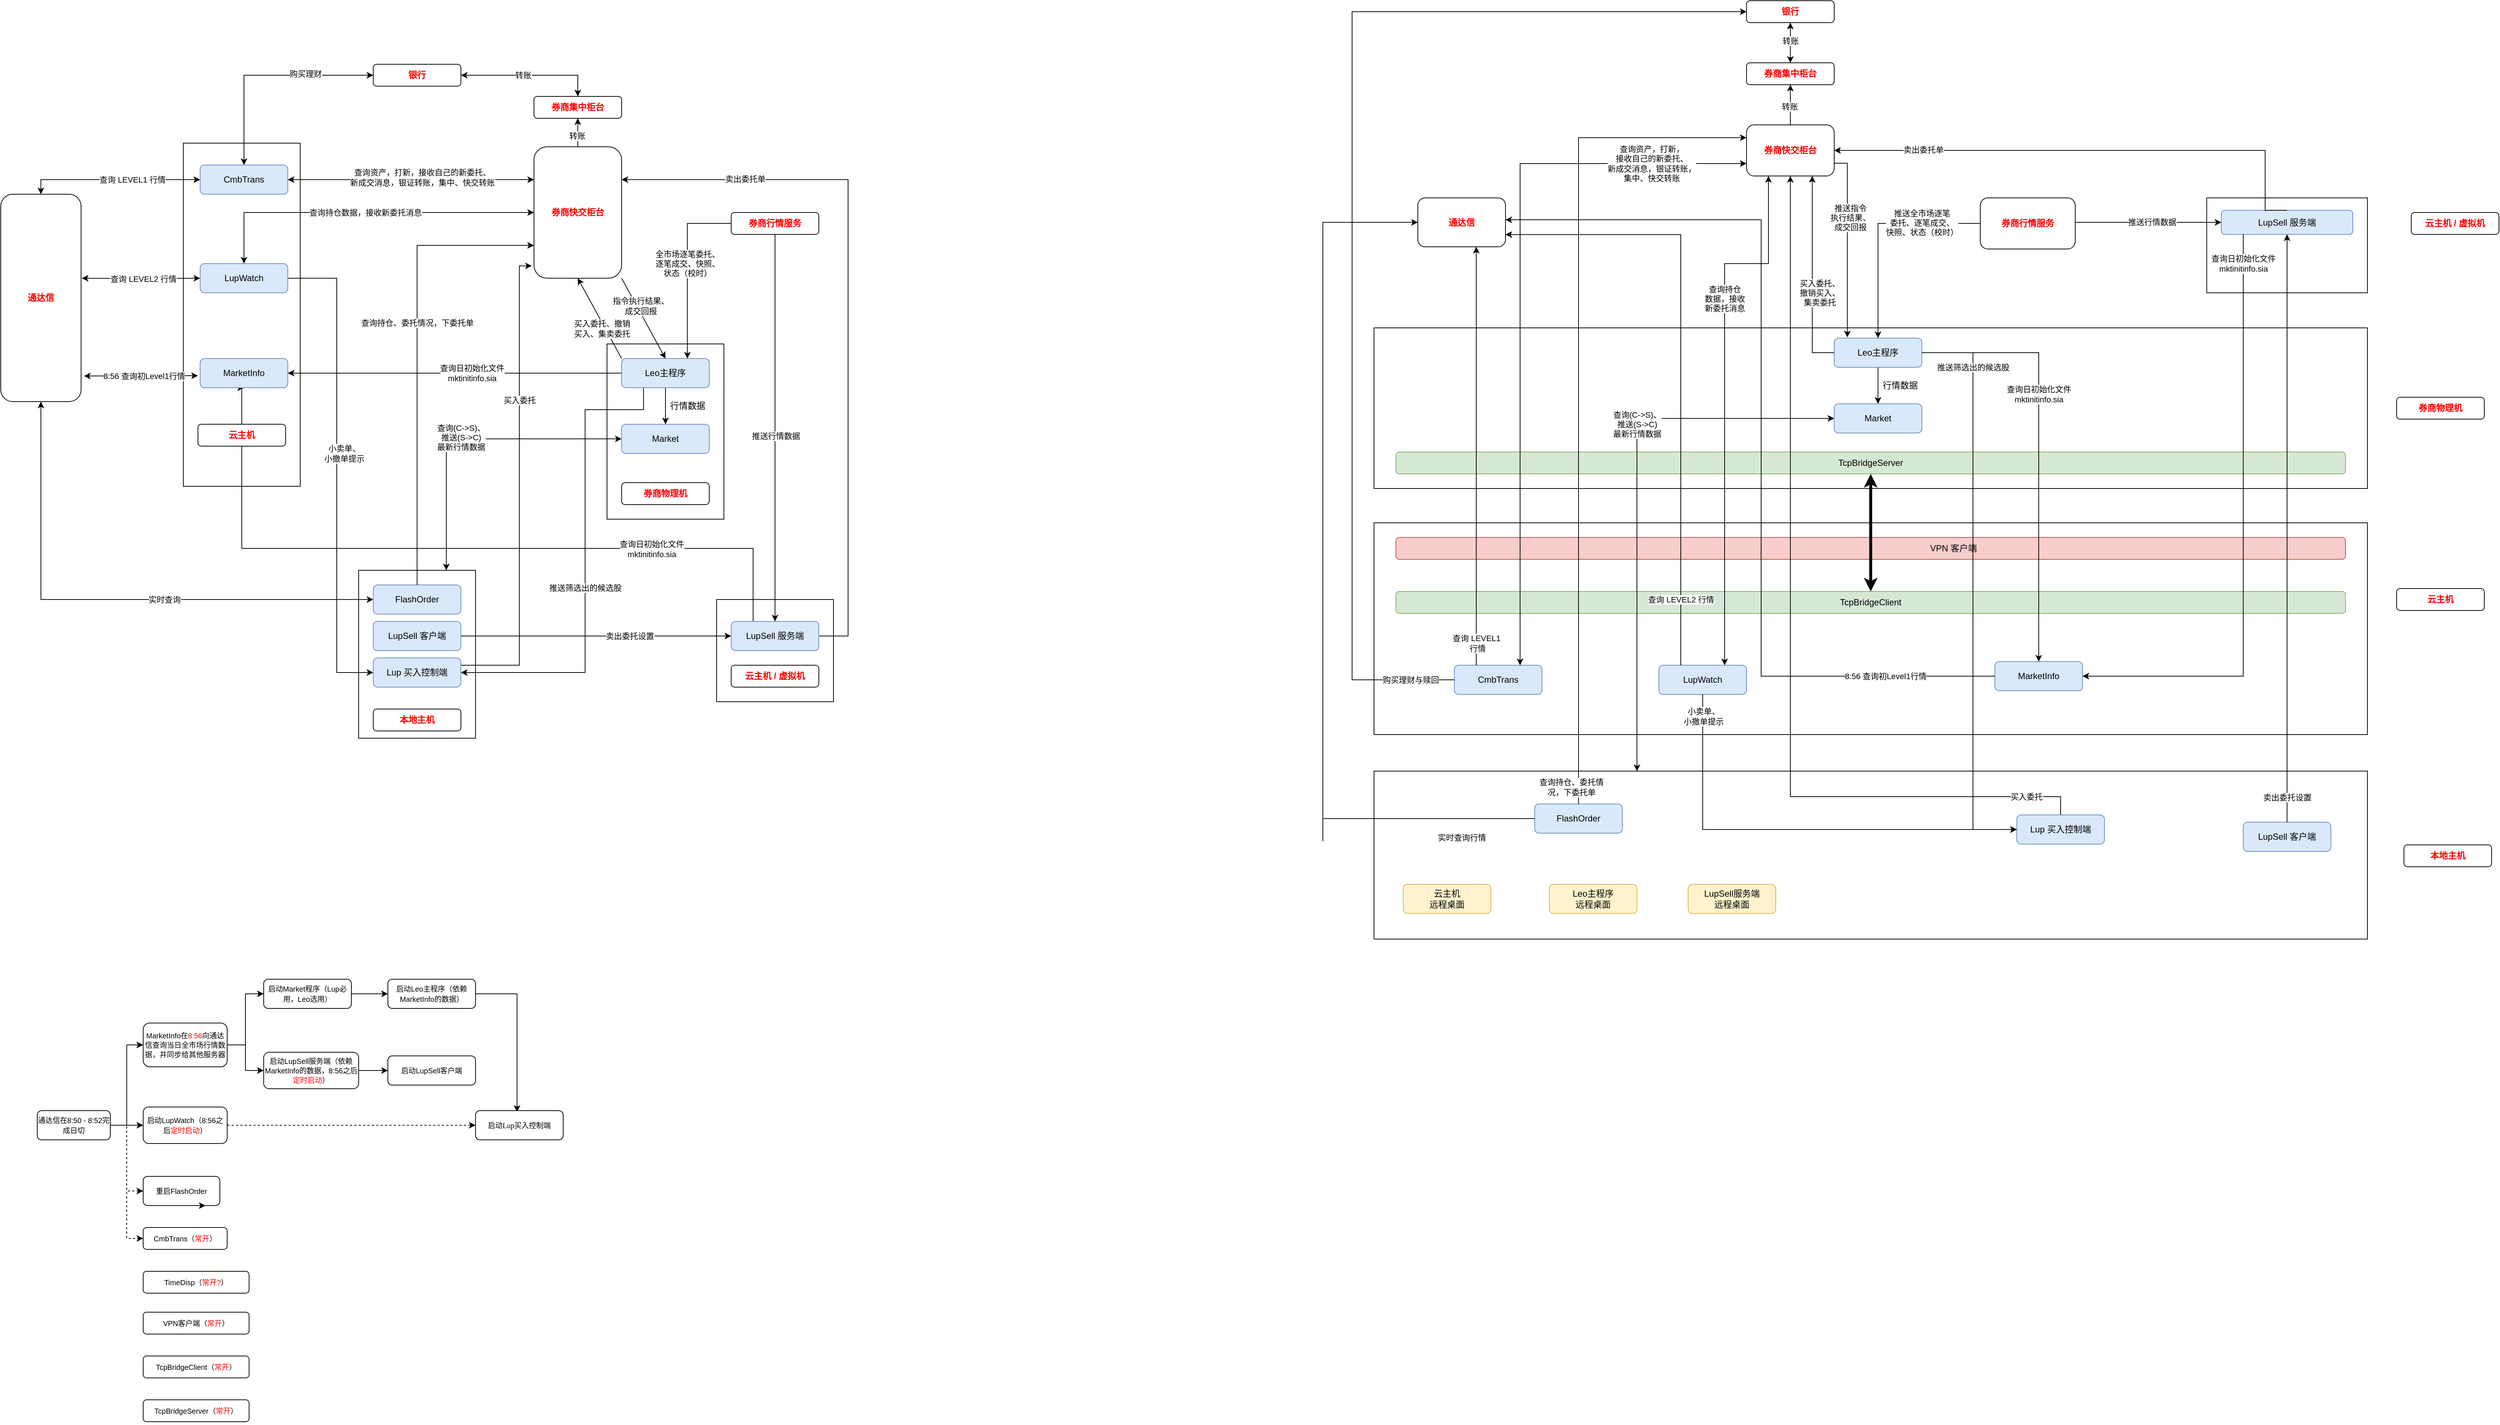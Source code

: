 <mxfile version="14.9.3" type="github">
  <diagram id="zWjm_z63V3XgTVhYP8XZ" name="Page-1">
    <mxGraphModel dx="1842" dy="1082" grid="1" gridSize="10" guides="1" tooltips="1" connect="1" arrows="1" fold="1" page="1" pageScale="1" pageWidth="100000" pageHeight="200000" background="none" math="0" shadow="0">
      <root>
        <mxCell id="0" />
        <mxCell id="1" parent="0" />
        <mxCell id="GFzgaptC59pULxbVYTi3-101" value="" style="rounded=0;whiteSpace=wrap;html=1;" parent="1" vertex="1">
          <mxGeometry x="1010" y="840" width="160" height="140" as="geometry" />
        </mxCell>
        <mxCell id="GFzgaptC59pULxbVYTi3-2" value="" style="rounded=0;whiteSpace=wrap;html=1;" parent="1" vertex="1">
          <mxGeometry x="520" y="800" width="160" height="230" as="geometry" />
        </mxCell>
        <mxCell id="GFzgaptC59pULxbVYTi3-75" style="edgeStyle=orthogonalEdgeStyle;rounded=0;orthogonalLoop=1;jettySize=auto;html=1;exitX=0;exitY=0.5;exitDx=0;exitDy=0;entryX=0.5;entryY=1;entryDx=0;entryDy=0;fontColor=#FF0000;startArrow=classic;startFill=1;" parent="1" source="GFzgaptC59pULxbVYTi3-3" target="GFzgaptC59pULxbVYTi3-17" edge="1">
          <mxGeometry relative="1" as="geometry" />
        </mxCell>
        <mxCell id="GFzgaptC59pULxbVYTi3-76" value="实时查询" style="edgeLabel;html=1;align=center;verticalAlign=middle;resizable=0;points=[];" parent="GFzgaptC59pULxbVYTi3-75" vertex="1" connectable="0">
          <mxGeometry x="0.005" y="1" relative="1" as="geometry">
            <mxPoint x="79" y="-1" as="offset" />
          </mxGeometry>
        </mxCell>
        <mxCell id="GFzgaptC59pULxbVYTi3-3" value="FlashOrder" style="rounded=1;whiteSpace=wrap;html=1;fillColor=#dae8fc;strokeColor=#6c8ebf;" parent="1" vertex="1">
          <mxGeometry x="540" y="820" width="120" height="40" as="geometry" />
        </mxCell>
        <mxCell id="GFzgaptC59pULxbVYTi3-4" value="LupSell 客户端" style="rounded=1;whiteSpace=wrap;html=1;fillColor=#dae8fc;strokeColor=#6c8ebf;" parent="1" vertex="1">
          <mxGeometry x="540" y="870" width="120" height="40" as="geometry" />
        </mxCell>
        <mxCell id="GFzgaptC59pULxbVYTi3-56" style="edgeStyle=orthogonalEdgeStyle;rounded=0;orthogonalLoop=1;jettySize=auto;html=1;exitX=1;exitY=0.25;exitDx=0;exitDy=0;startArrow=none;startFill=0;entryX=-0.025;entryY=0.906;entryDx=0;entryDy=0;entryPerimeter=0;" parent="1" source="GFzgaptC59pULxbVYTi3-5" target="GFzgaptC59pULxbVYTi3-18" edge="1">
          <mxGeometry relative="1" as="geometry">
            <mxPoint x="660" y="955" as="sourcePoint" />
            <mxPoint x="800" y="400" as="targetPoint" />
            <Array as="points">
              <mxPoint x="740" y="930" />
              <mxPoint x="740" y="383" />
            </Array>
          </mxGeometry>
        </mxCell>
        <mxCell id="GFzgaptC59pULxbVYTi3-58" value="买入委托" style="edgeLabel;html=1;align=center;verticalAlign=middle;resizable=0;points=[];" parent="GFzgaptC59pULxbVYTi3-56" vertex="1" connectable="0">
          <mxGeometry x="-0.495" y="-2" relative="1" as="geometry">
            <mxPoint x="-2" y="-281" as="offset" />
          </mxGeometry>
        </mxCell>
        <mxCell id="GFzgaptC59pULxbVYTi3-5" value="Lup 买入控制端" style="rounded=1;whiteSpace=wrap;html=1;fillColor=#dae8fc;strokeColor=#6c8ebf;" parent="1" vertex="1">
          <mxGeometry x="540" y="920" width="120" height="40" as="geometry" />
        </mxCell>
        <mxCell id="GFzgaptC59pULxbVYTi3-7" value="" style="rounded=0;whiteSpace=wrap;html=1;" parent="1" vertex="1">
          <mxGeometry x="280" y="215" width="160" height="470" as="geometry" />
        </mxCell>
        <mxCell id="GFzgaptC59pULxbVYTi3-39" style="edgeStyle=orthogonalEdgeStyle;rounded=0;orthogonalLoop=1;jettySize=auto;html=1;exitX=1;exitY=0.5;exitDx=0;exitDy=0;entryX=0;entryY=0.25;entryDx=0;entryDy=0;startArrow=classic;startFill=1;" parent="1" source="GFzgaptC59pULxbVYTi3-8" target="GFzgaptC59pULxbVYTi3-18" edge="1">
          <mxGeometry relative="1" as="geometry">
            <Array as="points">
              <mxPoint x="460" y="265" />
              <mxPoint x="460" y="265" />
            </Array>
          </mxGeometry>
        </mxCell>
        <mxCell id="GFzgaptC59pULxbVYTi3-84" value="查询资产，打新，接收自己的新委托、&lt;br&gt;新成交消息，银证转账，集中、快交转账" style="edgeLabel;html=1;align=center;verticalAlign=middle;resizable=0;points=[];" parent="GFzgaptC59pULxbVYTi3-39" vertex="1" connectable="0">
          <mxGeometry x="0.216" relative="1" as="geometry">
            <mxPoint x="-21" y="-3" as="offset" />
          </mxGeometry>
        </mxCell>
        <mxCell id="GFzgaptC59pULxbVYTi3-44" style="edgeStyle=orthogonalEdgeStyle;rounded=0;orthogonalLoop=1;jettySize=auto;html=1;entryX=0;entryY=0.5;entryDx=0;entryDy=0;startArrow=classic;startFill=1;" parent="1" target="GFzgaptC59pULxbVYTi3-10" edge="1">
          <mxGeometry relative="1" as="geometry">
            <mxPoint x="141" y="400" as="sourcePoint" />
            <Array as="points" />
          </mxGeometry>
        </mxCell>
        <mxCell id="GFzgaptC59pULxbVYTi3-80" value="查询 LEVEL2 行情" style="edgeLabel;html=1;align=center;verticalAlign=middle;resizable=0;points=[];" parent="GFzgaptC59pULxbVYTi3-44" vertex="1" connectable="0">
          <mxGeometry x="-0.06" y="1" relative="1" as="geometry">
            <mxPoint x="7" y="1" as="offset" />
          </mxGeometry>
        </mxCell>
        <mxCell id="GFzgaptC59pULxbVYTi3-48" style="edgeStyle=orthogonalEdgeStyle;rounded=0;orthogonalLoop=1;jettySize=auto;html=1;exitX=0.5;exitY=0;exitDx=0;exitDy=0;entryX=0.5;entryY=1;entryDx=0;entryDy=0;startArrow=none;startFill=0;" parent="1" source="GFzgaptC59pULxbVYTi3-18" target="GFzgaptC59pULxbVYTi3-86" edge="1">
          <mxGeometry relative="1" as="geometry" />
        </mxCell>
        <mxCell id="GFzgaptC59pULxbVYTi3-49" value="转账" style="edgeLabel;html=1;align=center;verticalAlign=middle;resizable=0;points=[];" parent="GFzgaptC59pULxbVYTi3-48" vertex="1" connectable="0">
          <mxGeometry x="0.163" y="1" relative="1" as="geometry">
            <mxPoint y="7" as="offset" />
          </mxGeometry>
        </mxCell>
        <mxCell id="GFzgaptC59pULxbVYTi3-91" style="edgeStyle=orthogonalEdgeStyle;rounded=0;orthogonalLoop=1;jettySize=auto;html=1;exitX=0;exitY=0.5;exitDx=0;exitDy=0;entryX=0.5;entryY=0;entryDx=0;entryDy=0;fontColor=#FF0000;startArrow=classic;startFill=1;" parent="1" source="GFzgaptC59pULxbVYTi3-8" target="GFzgaptC59pULxbVYTi3-17" edge="1">
          <mxGeometry relative="1" as="geometry">
            <Array as="points">
              <mxPoint x="85" y="265" />
            </Array>
          </mxGeometry>
        </mxCell>
        <mxCell id="GFzgaptC59pULxbVYTi3-93" value="查询 LEVEL1 行情" style="edgeLabel;html=1;align=center;verticalAlign=middle;resizable=0;points=[];" parent="GFzgaptC59pULxbVYTi3-91" vertex="1" connectable="0">
          <mxGeometry x="-0.216" relative="1" as="geometry">
            <mxPoint as="offset" />
          </mxGeometry>
        </mxCell>
        <mxCell id="GFzgaptC59pULxbVYTi3-8" value="CmbTrans" style="rounded=1;whiteSpace=wrap;html=1;fillColor=#dae8fc;strokeColor=#6c8ebf;" parent="1" vertex="1">
          <mxGeometry x="303" y="245" width="120" height="40" as="geometry" />
        </mxCell>
        <mxCell id="9MpZREbGWWfROIw2DjPy-7" style="edgeStyle=orthogonalEdgeStyle;rounded=0;orthogonalLoop=1;jettySize=auto;html=1;exitX=0.5;exitY=1;exitDx=0;exitDy=0;entryX=0.25;entryY=0;entryDx=0;entryDy=0;shadow=0;startArrow=classic;startFill=1;endArrow=none;endFill=0;" parent="1" source="GFzgaptC59pULxbVYTi3-9" target="GFzgaptC59pULxbVYTi3-71" edge="1">
          <mxGeometry relative="1" as="geometry">
            <Array as="points">
              <mxPoint x="360" y="770" />
              <mxPoint x="1060" y="770" />
            </Array>
          </mxGeometry>
        </mxCell>
        <mxCell id="9MpZREbGWWfROIw2DjPy-8" value="查询日初始化文件&lt;br&gt;mktinitinfo.sia" style="edgeLabel;html=1;align=center;verticalAlign=middle;resizable=0;points=[];" parent="9MpZREbGWWfROIw2DjPy-7" vertex="1" connectable="0">
          <mxGeometry x="0.449" y="-1" relative="1" as="geometry">
            <mxPoint x="43" as="offset" />
          </mxGeometry>
        </mxCell>
        <mxCell id="GFzgaptC59pULxbVYTi3-9" value="MarketInfo" style="rounded=1;whiteSpace=wrap;html=1;fillColor=#dae8fc;strokeColor=#6c8ebf;" parent="1" vertex="1">
          <mxGeometry x="303" y="510" width="120" height="40" as="geometry" />
        </mxCell>
        <mxCell id="GFzgaptC59pULxbVYTi3-10" value="LupWatch" style="rounded=1;whiteSpace=wrap;html=1;fillColor=#dae8fc;strokeColor=#6c8ebf;" parent="1" vertex="1">
          <mxGeometry x="303" y="380" width="120" height="40" as="geometry" />
        </mxCell>
        <mxCell id="GFzgaptC59pULxbVYTi3-12" value="" style="rounded=0;whiteSpace=wrap;html=1;" parent="1" vertex="1">
          <mxGeometry x="860" y="490" width="160" height="240" as="geometry" />
        </mxCell>
        <mxCell id="GFzgaptC59pULxbVYTi3-11" value="券商物理机" style="rounded=1;whiteSpace=wrap;html=1;fontColor=#FF0000;fontStyle=1" parent="1" vertex="1">
          <mxGeometry x="880" y="680" width="120" height="30" as="geometry" />
        </mxCell>
        <mxCell id="GFzgaptC59pULxbVYTi3-20" style="edgeStyle=orthogonalEdgeStyle;rounded=0;orthogonalLoop=1;jettySize=auto;html=1;exitX=0.5;exitY=1;exitDx=0;exitDy=0;entryX=0.5;entryY=0;entryDx=0;entryDy=0;" parent="1" source="GFzgaptC59pULxbVYTi3-13" target="GFzgaptC59pULxbVYTi3-14" edge="1">
          <mxGeometry relative="1" as="geometry" />
        </mxCell>
        <mxCell id="GFzgaptC59pULxbVYTi3-22" style="rounded=0;orthogonalLoop=1;jettySize=auto;html=1;exitX=0;exitY=0;exitDx=0;exitDy=0;entryX=0.5;entryY=1;entryDx=0;entryDy=0;startArrow=none;startFill=0;" parent="1" source="GFzgaptC59pULxbVYTi3-13" target="GFzgaptC59pULxbVYTi3-18" edge="1">
          <mxGeometry relative="1" as="geometry" />
        </mxCell>
        <mxCell id="GFzgaptC59pULxbVYTi3-23" value="买入委托、撤销&lt;br&gt;买入、集卖委托" style="edgeLabel;html=1;align=center;verticalAlign=middle;resizable=0;points=[];" parent="GFzgaptC59pULxbVYTi3-22" vertex="1" connectable="0">
          <mxGeometry x="-0.215" y="4" relative="1" as="geometry">
            <mxPoint as="offset" />
          </mxGeometry>
        </mxCell>
        <mxCell id="9MpZREbGWWfROIw2DjPy-3" style="edgeStyle=orthogonalEdgeStyle;rounded=0;orthogonalLoop=1;jettySize=auto;html=1;exitX=0.25;exitY=1;exitDx=0;exitDy=0;entryX=1;entryY=0.5;entryDx=0;entryDy=0;startArrow=none;startFill=0;fillColor=#e51400;" parent="1" source="GFzgaptC59pULxbVYTi3-13" target="GFzgaptC59pULxbVYTi3-5" edge="1">
          <mxGeometry relative="1" as="geometry">
            <Array as="points">
              <mxPoint x="910" y="580" />
              <mxPoint x="830" y="580" />
              <mxPoint x="830" y="940" />
            </Array>
          </mxGeometry>
        </mxCell>
        <mxCell id="9MpZREbGWWfROIw2DjPy-4" value="推送筛选出的候选股" style="edgeLabel;html=1;align=center;verticalAlign=middle;resizable=0;points=[];" parent="9MpZREbGWWfROIw2DjPy-3" vertex="1" connectable="0">
          <mxGeometry x="-0.11" relative="1" as="geometry">
            <mxPoint y="69" as="offset" />
          </mxGeometry>
        </mxCell>
        <mxCell id="GFzgaptC59pULxbVYTi3-13" value="Leo主程序" style="rounded=1;whiteSpace=wrap;html=1;fillColor=#dae8fc;strokeColor=#6c8ebf;" parent="1" vertex="1">
          <mxGeometry x="880" y="510" width="120" height="40" as="geometry" />
        </mxCell>
        <mxCell id="GFzgaptC59pULxbVYTi3-46" style="edgeStyle=orthogonalEdgeStyle;rounded=0;orthogonalLoop=1;jettySize=auto;html=1;exitX=0;exitY=0.5;exitDx=0;exitDy=0;entryX=0.75;entryY=0;entryDx=0;entryDy=0;startArrow=classic;startFill=1;" parent="1" source="GFzgaptC59pULxbVYTi3-14" target="GFzgaptC59pULxbVYTi3-2" edge="1">
          <mxGeometry relative="1" as="geometry" />
        </mxCell>
        <mxCell id="GFzgaptC59pULxbVYTi3-54" value="查询(C-&amp;gt;S)、&lt;br&gt;推送(S-&amp;gt;C)&lt;br&gt;最新行情数据" style="edgeLabel;html=1;align=center;verticalAlign=middle;resizable=0;points=[];" parent="GFzgaptC59pULxbVYTi3-46" vertex="1" connectable="0">
          <mxGeometry x="0.505" y="3" relative="1" as="geometry">
            <mxPoint x="17" y="-78" as="offset" />
          </mxGeometry>
        </mxCell>
        <mxCell id="GFzgaptC59pULxbVYTi3-14" value="Market" style="rounded=1;whiteSpace=wrap;html=1;fillColor=#dae8fc;strokeColor=#6c8ebf;" parent="1" vertex="1">
          <mxGeometry x="880" y="600" width="120" height="40" as="geometry" />
        </mxCell>
        <mxCell id="GFzgaptC59pULxbVYTi3-34" style="edgeStyle=orthogonalEdgeStyle;rounded=0;orthogonalLoop=1;jettySize=auto;html=1;exitX=0;exitY=0.5;exitDx=0;exitDy=0;entryX=0.5;entryY=0;entryDx=0;entryDy=0;startArrow=classic;startFill=1;" parent="1" source="GFzgaptC59pULxbVYTi3-47" target="GFzgaptC59pULxbVYTi3-8" edge="1">
          <mxGeometry relative="1" as="geometry" />
        </mxCell>
        <mxCell id="GFzgaptC59pULxbVYTi3-35" value="购买理财" style="edgeLabel;html=1;align=center;verticalAlign=middle;resizable=0;points=[];" parent="GFzgaptC59pULxbVYTi3-34" vertex="1" connectable="0">
          <mxGeometry x="-0.092" y="3" relative="1" as="geometry">
            <mxPoint x="43" y="-5" as="offset" />
          </mxGeometry>
        </mxCell>
        <mxCell id="GFzgaptC59pULxbVYTi3-41" style="edgeStyle=orthogonalEdgeStyle;rounded=0;orthogonalLoop=1;jettySize=auto;html=1;startArrow=classic;startFill=1;exitX=1.036;exitY=0.938;exitDx=0;exitDy=0;exitPerimeter=0;" parent="1" edge="1">
          <mxGeometry relative="1" as="geometry">
            <mxPoint x="143.96" y="533.892" as="sourcePoint" />
            <Array as="points">
              <mxPoint x="144" y="533.5" />
            </Array>
            <mxPoint x="300" y="533.5" as="targetPoint" />
          </mxGeometry>
        </mxCell>
        <mxCell id="GFzgaptC59pULxbVYTi3-42" value="8:56 查询初Level1行情" style="edgeLabel;html=1;align=center;verticalAlign=middle;resizable=0;points=[];" parent="GFzgaptC59pULxbVYTi3-41" vertex="1" connectable="0">
          <mxGeometry x="-0.24" y="1" relative="1" as="geometry">
            <mxPoint x="22" y="1" as="offset" />
          </mxGeometry>
        </mxCell>
        <mxCell id="GFzgaptC59pULxbVYTi3-17" value="通达信" style="rounded=1;whiteSpace=wrap;html=1;fontColor=#FF0000;fontStyle=1" parent="1" vertex="1">
          <mxGeometry x="30" y="285" width="110" height="284" as="geometry" />
        </mxCell>
        <mxCell id="GFzgaptC59pULxbVYTi3-25" style="edgeStyle=none;rounded=0;orthogonalLoop=1;jettySize=auto;html=1;exitX=1;exitY=1;exitDx=0;exitDy=0;entryX=0.5;entryY=0;entryDx=0;entryDy=0;startArrow=none;startFill=0;" parent="1" source="GFzgaptC59pULxbVYTi3-18" target="GFzgaptC59pULxbVYTi3-13" edge="1">
          <mxGeometry relative="1" as="geometry" />
        </mxCell>
        <mxCell id="GFzgaptC59pULxbVYTi3-27" value="指令执行结果、&lt;br&gt;成交回报" style="edgeLabel;html=1;align=center;verticalAlign=middle;resizable=0;points=[];" parent="GFzgaptC59pULxbVYTi3-25" vertex="1" connectable="0">
          <mxGeometry x="-0.277" y="4" relative="1" as="geometry">
            <mxPoint as="offset" />
          </mxGeometry>
        </mxCell>
        <mxCell id="GFzgaptC59pULxbVYTi3-81" style="edgeStyle=orthogonalEdgeStyle;rounded=0;orthogonalLoop=1;jettySize=auto;html=1;exitX=0;exitY=0.5;exitDx=0;exitDy=0;fontColor=#FF0000;startArrow=classic;startFill=1;" parent="1" source="GFzgaptC59pULxbVYTi3-18" edge="1">
          <mxGeometry relative="1" as="geometry">
            <Array as="points">
              <mxPoint x="363" y="310" />
            </Array>
            <mxPoint x="363" y="380" as="targetPoint" />
          </mxGeometry>
        </mxCell>
        <mxCell id="GFzgaptC59pULxbVYTi3-82" value="查询持仓数据，接收新委托消息" style="edgeLabel;html=1;align=center;verticalAlign=middle;resizable=0;points=[];" parent="GFzgaptC59pULxbVYTi3-81" vertex="1" connectable="0">
          <mxGeometry x="-0.38" y="3" relative="1" as="geometry">
            <mxPoint x="-86" y="-3" as="offset" />
          </mxGeometry>
        </mxCell>
        <mxCell id="GFzgaptC59pULxbVYTi3-18" value="券商快交柜台" style="rounded=1;whiteSpace=wrap;html=1;fontStyle=1;fontColor=#FF0000;" parent="1" vertex="1">
          <mxGeometry x="760" y="220" width="120" height="180" as="geometry" />
        </mxCell>
        <mxCell id="GFzgaptC59pULxbVYTi3-28" style="edgeStyle=orthogonalEdgeStyle;rounded=0;orthogonalLoop=1;jettySize=auto;html=1;exitX=0;exitY=0.5;exitDx=0;exitDy=0;entryX=0.75;entryY=0;entryDx=0;entryDy=0;startArrow=none;startFill=0;" parent="1" source="GFzgaptC59pULxbVYTi3-19" target="GFzgaptC59pULxbVYTi3-13" edge="1">
          <mxGeometry relative="1" as="geometry" />
        </mxCell>
        <mxCell id="GFzgaptC59pULxbVYTi3-30" value="全市场逐笔委托、&lt;br&gt;逐笔成交、快照、&lt;br&gt;状态（校时）" style="edgeLabel;html=1;align=center;verticalAlign=middle;resizable=0;points=[];" parent="GFzgaptC59pULxbVYTi3-28" vertex="1" connectable="0">
          <mxGeometry x="-0.414" y="3" relative="1" as="geometry">
            <mxPoint x="-3" y="43" as="offset" />
          </mxGeometry>
        </mxCell>
        <mxCell id="GFzgaptC59pULxbVYTi3-19" value="券商行情服务" style="rounded=1;whiteSpace=wrap;html=1;fontColor=#FF0000;fontStyle=1" parent="1" vertex="1">
          <mxGeometry x="1030" y="310" width="120" height="30" as="geometry" />
        </mxCell>
        <mxCell id="GFzgaptC59pULxbVYTi3-36" value="行情数据" style="text;html=1;resizable=0;autosize=1;align=center;verticalAlign=middle;points=[];fillColor=none;strokeColor=none;rounded=0;" parent="1" vertex="1">
          <mxGeometry x="940" y="565" width="60" height="20" as="geometry" />
        </mxCell>
        <mxCell id="GFzgaptC59pULxbVYTi3-47" value="银行" style="rounded=1;whiteSpace=wrap;html=1;fontColor=#FF0000;fontStyle=1" parent="1" vertex="1">
          <mxGeometry x="540" y="107" width="120" height="30" as="geometry" />
        </mxCell>
        <mxCell id="GFzgaptC59pULxbVYTi3-51" style="edgeStyle=orthogonalEdgeStyle;rounded=0;orthogonalLoop=1;jettySize=auto;html=1;entryX=0;entryY=0.75;entryDx=0;entryDy=0;startArrow=none;startFill=0;exitX=0.5;exitY=0;exitDx=0;exitDy=0;" parent="1" source="GFzgaptC59pULxbVYTi3-3" target="GFzgaptC59pULxbVYTi3-18" edge="1">
          <mxGeometry relative="1" as="geometry">
            <mxPoint x="650" y="820" as="sourcePoint" />
            <Array as="points">
              <mxPoint x="600" y="355" />
            </Array>
          </mxGeometry>
        </mxCell>
        <mxCell id="GFzgaptC59pULxbVYTi3-77" value="查询持仓、委托情况，下委托单" style="edgeLabel;html=1;align=center;verticalAlign=middle;resizable=0;points=[];" parent="GFzgaptC59pULxbVYTi3-51" vertex="1" connectable="0">
          <mxGeometry x="0.205" y="2" relative="1" as="geometry">
            <mxPoint x="2" y="17" as="offset" />
          </mxGeometry>
        </mxCell>
        <mxCell id="GFzgaptC59pULxbVYTi3-55" style="edgeStyle=orthogonalEdgeStyle;rounded=0;orthogonalLoop=1;jettySize=auto;html=1;exitX=1;exitY=0.5;exitDx=0;exitDy=0;entryX=0;entryY=0.5;entryDx=0;entryDy=0;startArrow=none;startFill=0;" parent="1" source="GFzgaptC59pULxbVYTi3-4" target="GFzgaptC59pULxbVYTi3-71" edge="1">
          <mxGeometry relative="1" as="geometry">
            <Array as="points">
              <mxPoint x="910" y="890" />
              <mxPoint x="910" y="890" />
            </Array>
          </mxGeometry>
        </mxCell>
        <mxCell id="GFzgaptC59pULxbVYTi3-57" value="卖出委托设置" style="edgeLabel;html=1;align=center;verticalAlign=middle;resizable=0;points=[];" parent="GFzgaptC59pULxbVYTi3-55" vertex="1" connectable="0">
          <mxGeometry x="-0.424" y="-1" relative="1" as="geometry">
            <mxPoint x="124" y="-1" as="offset" />
          </mxGeometry>
        </mxCell>
        <mxCell id="GFzgaptC59pULxbVYTi3-68" style="edgeStyle=orthogonalEdgeStyle;rounded=0;orthogonalLoop=1;jettySize=auto;html=1;fontColor=#000000;startArrow=classic;startFill=1;endArrow=none;endFill=0;exitX=1;exitY=0.5;exitDx=0;exitDy=0;entryX=0;entryY=0.5;entryDx=0;entryDy=0;" parent="1" source="GFzgaptC59pULxbVYTi3-9" edge="1" target="GFzgaptC59pULxbVYTi3-13">
          <mxGeometry relative="1" as="geometry">
            <mxPoint x="890" y="537" as="targetPoint" />
            <Array as="points" />
            <mxPoint x="470" y="537" as="sourcePoint" />
          </mxGeometry>
        </mxCell>
        <mxCell id="GFzgaptC59pULxbVYTi3-69" value="查询日初始化文件&lt;br&gt;mktinitinfo.sia" style="edgeLabel;html=1;align=center;verticalAlign=middle;resizable=0;points=[];fontColor=#000000;" parent="GFzgaptC59pULxbVYTi3-68" vertex="1" connectable="0">
          <mxGeometry x="-0.184" y="2" relative="1" as="geometry">
            <mxPoint x="65" y="2" as="offset" />
          </mxGeometry>
        </mxCell>
        <mxCell id="GFzgaptC59pULxbVYTi3-72" style="edgeStyle=orthogonalEdgeStyle;rounded=0;orthogonalLoop=1;jettySize=auto;html=1;exitX=0.433;exitY=1;exitDx=0;exitDy=0;fontColor=#FF0000;startArrow=none;startFill=0;exitPerimeter=0;entryX=0.5;entryY=0;entryDx=0;entryDy=0;" parent="1" source="GFzgaptC59pULxbVYTi3-19" target="GFzgaptC59pULxbVYTi3-71" edge="1">
          <mxGeometry relative="1" as="geometry">
            <mxPoint x="1090" y="880" as="targetPoint" />
            <Array as="points">
              <mxPoint x="1090" y="340" />
            </Array>
          </mxGeometry>
        </mxCell>
        <mxCell id="9MpZREbGWWfROIw2DjPy-2" value="推送行情数据" style="edgeLabel;html=1;align=center;verticalAlign=middle;resizable=0;points=[];" parent="GFzgaptC59pULxbVYTi3-72" vertex="1" connectable="0">
          <mxGeometry x="0.055" y="1" relative="1" as="geometry">
            <mxPoint as="offset" />
          </mxGeometry>
        </mxCell>
        <mxCell id="GFzgaptC59pULxbVYTi3-73" style="edgeStyle=orthogonalEdgeStyle;rounded=0;orthogonalLoop=1;jettySize=auto;html=1;exitX=1;exitY=0.5;exitDx=0;exitDy=0;fontColor=#FF0000;startArrow=none;startFill=0;entryX=1;entryY=0.25;entryDx=0;entryDy=0;" parent="1" source="GFzgaptC59pULxbVYTi3-71" target="GFzgaptC59pULxbVYTi3-18" edge="1">
          <mxGeometry relative="1" as="geometry">
            <Array as="points">
              <mxPoint x="1190" y="890" />
              <mxPoint x="1190" y="265" />
            </Array>
          </mxGeometry>
        </mxCell>
        <mxCell id="GFzgaptC59pULxbVYTi3-104" value="卖出委托单" style="edgeLabel;html=1;align=center;verticalAlign=middle;resizable=0;points=[];fontColor=#000000;" parent="GFzgaptC59pULxbVYTi3-73" vertex="1" connectable="0">
          <mxGeometry x="0.654" y="-1" relative="1" as="geometry">
            <mxPoint as="offset" />
          </mxGeometry>
        </mxCell>
        <mxCell id="GFzgaptC59pULxbVYTi3-71" value="LupSell 服务端" style="rounded=1;whiteSpace=wrap;html=1;fillColor=#dae8fc;strokeColor=#6c8ebf;" parent="1" vertex="1">
          <mxGeometry x="1030" y="870" width="120" height="40" as="geometry" />
        </mxCell>
        <mxCell id="GFzgaptC59pULxbVYTi3-87" style="edgeStyle=orthogonalEdgeStyle;rounded=0;orthogonalLoop=1;jettySize=auto;html=1;exitX=0.5;exitY=0;exitDx=0;exitDy=0;entryX=1;entryY=0.5;entryDx=0;entryDy=0;fontColor=#FF0000;startArrow=classic;startFill=1;" parent="1" source="GFzgaptC59pULxbVYTi3-86" target="GFzgaptC59pULxbVYTi3-47" edge="1">
          <mxGeometry relative="1" as="geometry" />
        </mxCell>
        <mxCell id="GFzgaptC59pULxbVYTi3-95" value="转账" style="edgeLabel;html=1;align=center;verticalAlign=middle;resizable=0;points=[];" parent="GFzgaptC59pULxbVYTi3-87" vertex="1" connectable="0">
          <mxGeometry x="0.106" relative="1" as="geometry">
            <mxPoint as="offset" />
          </mxGeometry>
        </mxCell>
        <mxCell id="GFzgaptC59pULxbVYTi3-86" value="券商集中柜台" style="rounded=1;whiteSpace=wrap;html=1;fontColor=#FF0000;fontStyle=1;fontSize=12;" parent="1" vertex="1">
          <mxGeometry x="760" y="151" width="120" height="30" as="geometry" />
        </mxCell>
        <mxCell id="GFzgaptC59pULxbVYTi3-6" value="云主机" style="rounded=1;whiteSpace=wrap;html=1;fontColor=#FF0000;fontStyle=1" parent="1" vertex="1">
          <mxGeometry x="300" y="600" width="120" height="30" as="geometry" />
        </mxCell>
        <mxCell id="GFzgaptC59pULxbVYTi3-102" value="云主机 / 虚拟机" style="rounded=1;whiteSpace=wrap;html=1;fontColor=#FF0000;fontStyle=1" parent="1" vertex="1">
          <mxGeometry x="1030" y="930" width="120" height="30" as="geometry" />
        </mxCell>
        <mxCell id="GFzgaptC59pULxbVYTi3-1" value="本地主机" style="rounded=1;whiteSpace=wrap;html=1;fontColor=#FF0000;fontStyle=1" parent="1" vertex="1">
          <mxGeometry x="540" y="990" width="120" height="30" as="geometry" />
        </mxCell>
        <mxCell id="GFzgaptC59pULxbVYTi3-78" style="edgeStyle=orthogonalEdgeStyle;rounded=0;orthogonalLoop=1;jettySize=auto;html=1;exitX=1;exitY=0.5;exitDx=0;exitDy=0;entryX=0;entryY=0.5;entryDx=0;entryDy=0;fontColor=#FF0000;startArrow=none;startFill=0;" parent="1" source="GFzgaptC59pULxbVYTi3-10" target="GFzgaptC59pULxbVYTi3-5" edge="1">
          <mxGeometry relative="1" as="geometry">
            <Array as="points">
              <mxPoint x="490" y="400" />
              <mxPoint x="490" y="940" />
            </Array>
          </mxGeometry>
        </mxCell>
        <mxCell id="GFzgaptC59pULxbVYTi3-79" value="小卖单、&lt;br&gt;小撤单提示" style="edgeLabel;html=1;align=center;verticalAlign=middle;resizable=0;points=[];" parent="GFzgaptC59pULxbVYTi3-78" vertex="1" connectable="0">
          <mxGeometry x="-0.065" y="-1" relative="1" as="geometry">
            <mxPoint x="11" as="offset" />
          </mxGeometry>
        </mxCell>
        <mxCell id="YGjzsFuAqEHbAgfM_WPp-7" style="edgeStyle=orthogonalEdgeStyle;rounded=0;orthogonalLoop=1;jettySize=auto;html=1;exitX=1;exitY=0.5;exitDx=0;exitDy=0;" parent="1" source="YGjzsFuAqEHbAgfM_WPp-2" target="YGjzsFuAqEHbAgfM_WPp-4" edge="1">
          <mxGeometry relative="1" as="geometry" />
        </mxCell>
        <mxCell id="YGjzsFuAqEHbAgfM_WPp-8" style="edgeStyle=orthogonalEdgeStyle;rounded=0;orthogonalLoop=1;jettySize=auto;html=1;exitX=1;exitY=0.5;exitDx=0;exitDy=0;entryX=0;entryY=0.5;entryDx=0;entryDy=0;" parent="1" source="YGjzsFuAqEHbAgfM_WPp-2" target="YGjzsFuAqEHbAgfM_WPp-3" edge="1">
          <mxGeometry relative="1" as="geometry" />
        </mxCell>
        <mxCell id="YGjzsFuAqEHbAgfM_WPp-9" style="edgeStyle=orthogonalEdgeStyle;rounded=0;orthogonalLoop=1;jettySize=auto;html=1;exitX=1;exitY=0.5;exitDx=0;exitDy=0;entryX=0;entryY=0.5;entryDx=0;entryDy=0;dashed=1;" parent="1" source="YGjzsFuAqEHbAgfM_WPp-2" target="YGjzsFuAqEHbAgfM_WPp-5" edge="1">
          <mxGeometry relative="1" as="geometry" />
        </mxCell>
        <mxCell id="YGjzsFuAqEHbAgfM_WPp-22" style="edgeStyle=orthogonalEdgeStyle;rounded=0;orthogonalLoop=1;jettySize=auto;html=1;exitX=1;exitY=0.5;exitDx=0;exitDy=0;entryX=0;entryY=0.5;entryDx=0;entryDy=0;dashed=1;" parent="1" source="YGjzsFuAqEHbAgfM_WPp-2" target="YGjzsFuAqEHbAgfM_WPp-21" edge="1">
          <mxGeometry relative="1" as="geometry" />
        </mxCell>
        <mxCell id="YGjzsFuAqEHbAgfM_WPp-2" value="&lt;p class=&quot;MsoNormal&quot; style=&quot;line-height: 10.0pt&quot;&gt;&lt;span style=&quot;font-size: 7.5pt&quot;&gt;通达信在&lt;span lang=&quot;EN-US&quot;&gt;8:50 - 8:52&lt;/span&gt;完成日切&lt;span lang=&quot;EN-US&quot;&gt;&lt;/span&gt;&lt;/span&gt;&lt;/p&gt;" style="rounded=1;whiteSpace=wrap;html=1;" parent="1" vertex="1">
          <mxGeometry x="80" y="1540" width="100" height="40" as="geometry" />
        </mxCell>
        <mxCell id="YGjzsFuAqEHbAgfM_WPp-17" style="edgeStyle=orthogonalEdgeStyle;rounded=0;orthogonalLoop=1;jettySize=auto;html=1;exitX=1;exitY=0.5;exitDx=0;exitDy=0;entryX=0;entryY=0.5;entryDx=0;entryDy=0;" parent="1" source="YGjzsFuAqEHbAgfM_WPp-3" target="YGjzsFuAqEHbAgfM_WPp-10" edge="1">
          <mxGeometry relative="1" as="geometry" />
        </mxCell>
        <mxCell id="YGjzsFuAqEHbAgfM_WPp-19" style="edgeStyle=orthogonalEdgeStyle;rounded=0;orthogonalLoop=1;jettySize=auto;html=1;exitX=1;exitY=0.5;exitDx=0;exitDy=0;entryX=0;entryY=0.5;entryDx=0;entryDy=0;" parent="1" source="YGjzsFuAqEHbAgfM_WPp-3" target="YGjzsFuAqEHbAgfM_WPp-12" edge="1">
          <mxGeometry relative="1" as="geometry" />
        </mxCell>
        <mxCell id="YGjzsFuAqEHbAgfM_WPp-3" value="&lt;p class=&quot;MsoNormal&quot; style=&quot;line-height: 10.0pt&quot;&gt;&lt;span lang=&quot;EN-US&quot; style=&quot;font-size: 7.5pt&quot;&gt;MarketInfo&lt;/span&gt;&lt;span style=&quot;font-size: 7.5pt&quot;&gt;在&lt;span lang=&quot;EN-US&quot; style=&quot;color: red&quot;&gt;8:56&lt;/span&gt;向通达信查询当日全市场行情数据，并同步给其他服务器&lt;span lang=&quot;EN-US&quot;&gt;&lt;/span&gt;&lt;/span&gt;&lt;/p&gt;" style="rounded=1;whiteSpace=wrap;html=1;" parent="1" vertex="1">
          <mxGeometry x="225" y="1420" width="115" height="60" as="geometry" />
        </mxCell>
        <mxCell id="YGjzsFuAqEHbAgfM_WPp-15" style="edgeStyle=orthogonalEdgeStyle;rounded=0;orthogonalLoop=1;jettySize=auto;html=1;exitX=1;exitY=0.5;exitDx=0;exitDy=0;entryX=0;entryY=0.5;entryDx=0;entryDy=0;dashed=1;" parent="1" source="YGjzsFuAqEHbAgfM_WPp-4" target="YGjzsFuAqEHbAgfM_WPp-14" edge="1">
          <mxGeometry relative="1" as="geometry" />
        </mxCell>
        <mxCell id="YGjzsFuAqEHbAgfM_WPp-4" value="&lt;p class=&quot;MsoNormal&quot; style=&quot;line-height: 10.0pt&quot;&gt;&lt;span style=&quot;font-size: 7.5pt&quot;&gt;启动&lt;span lang=&quot;EN-US&quot;&gt;LupWatch&lt;/span&gt;（8:56之后&lt;font color=&quot;#ff0000&quot;&gt;定时&lt;/font&gt;&lt;span style=&quot;color: red&quot;&gt;启动&lt;/span&gt;）&lt;span lang=&quot;EN-US&quot;&gt;&lt;/span&gt;&lt;/span&gt;&lt;/p&gt;" style="rounded=1;whiteSpace=wrap;html=1;" parent="1" vertex="1">
          <mxGeometry x="225" y="1535" width="115" height="50" as="geometry" />
        </mxCell>
        <mxCell id="YGjzsFuAqEHbAgfM_WPp-5" value="&lt;p class=&quot;MsoNormal&quot; style=&quot;line-height: 10.0pt&quot;&gt;&lt;span style=&quot;font-size: 7.5pt&quot;&gt;重启&lt;span lang=&quot;EN-US&quot;&gt;FlashOrder&lt;/span&gt;&lt;/span&gt;&lt;/p&gt;" style="rounded=1;whiteSpace=wrap;html=1;" parent="1" vertex="1">
          <mxGeometry x="225" y="1630" width="105" height="40" as="geometry" />
        </mxCell>
        <mxCell id="YGjzsFuAqEHbAgfM_WPp-6" style="edgeStyle=orthogonalEdgeStyle;rounded=0;orthogonalLoop=1;jettySize=auto;html=1;exitX=0.75;exitY=1;exitDx=0;exitDy=0;entryX=0.812;entryY=1.021;entryDx=0;entryDy=0;entryPerimeter=0;" parent="1" source="YGjzsFuAqEHbAgfM_WPp-5" target="YGjzsFuAqEHbAgfM_WPp-5" edge="1">
          <mxGeometry relative="1" as="geometry" />
        </mxCell>
        <mxCell id="YGjzsFuAqEHbAgfM_WPp-18" style="edgeStyle=orthogonalEdgeStyle;rounded=0;orthogonalLoop=1;jettySize=auto;html=1;exitX=1;exitY=0.5;exitDx=0;exitDy=0;entryX=0;entryY=0.5;entryDx=0;entryDy=0;" parent="1" source="YGjzsFuAqEHbAgfM_WPp-10" target="YGjzsFuAqEHbAgfM_WPp-11" edge="1">
          <mxGeometry relative="1" as="geometry" />
        </mxCell>
        <mxCell id="YGjzsFuAqEHbAgfM_WPp-10" value="&lt;p class=&quot;MsoNormal&quot; style=&quot;line-height: 10.0pt&quot;&gt;&lt;span style=&quot;font-size: 7.5pt&quot;&gt;启动&lt;span lang=&quot;EN-US&quot;&gt;Market&lt;/span&gt;程序（Lup必用，Leo选用）&lt;span lang=&quot;EN-US&quot;&gt;&lt;/span&gt;&lt;/span&gt;&lt;/p&gt;" style="rounded=1;whiteSpace=wrap;html=1;" parent="1" vertex="1">
          <mxGeometry x="390" y="1360" width="120" height="40" as="geometry" />
        </mxCell>
        <mxCell id="YGjzsFuAqEHbAgfM_WPp-16" style="edgeStyle=orthogonalEdgeStyle;rounded=0;orthogonalLoop=1;jettySize=auto;html=1;exitX=1;exitY=0.5;exitDx=0;exitDy=0;entryX=0.473;entryY=0.043;entryDx=0;entryDy=0;entryPerimeter=0;" parent="1" source="YGjzsFuAqEHbAgfM_WPp-11" target="YGjzsFuAqEHbAgfM_WPp-14" edge="1">
          <mxGeometry relative="1" as="geometry" />
        </mxCell>
        <mxCell id="YGjzsFuAqEHbAgfM_WPp-11" value="&lt;p class=&quot;MsoNormal&quot; style=&quot;line-height: 10.0pt&quot;&gt;&lt;span style=&quot;font-size: 7.5pt&quot;&gt;启动&lt;span lang=&quot;EN-US&quot;&gt;Leo&lt;/span&gt;主程序（依赖&lt;span lang=&quot;EN-US&quot;&gt;MarketInfo&lt;/span&gt;的数据）&lt;span lang=&quot;EN-US&quot;&gt;&lt;/span&gt;&lt;/span&gt;&lt;/p&gt;" style="rounded=1;whiteSpace=wrap;html=1;" parent="1" vertex="1">
          <mxGeometry x="560" y="1360" width="120" height="40" as="geometry" />
        </mxCell>
        <mxCell id="YGjzsFuAqEHbAgfM_WPp-20" style="edgeStyle=orthogonalEdgeStyle;rounded=0;orthogonalLoop=1;jettySize=auto;html=1;exitX=1;exitY=0.5;exitDx=0;exitDy=0;entryX=0;entryY=0.5;entryDx=0;entryDy=0;" parent="1" source="YGjzsFuAqEHbAgfM_WPp-12" target="YGjzsFuAqEHbAgfM_WPp-13" edge="1">
          <mxGeometry relative="1" as="geometry" />
        </mxCell>
        <mxCell id="YGjzsFuAqEHbAgfM_WPp-12" value="&lt;p class=&quot;MsoNormal&quot; style=&quot;line-height: 10.0pt&quot;&gt;&lt;span style=&quot;font-size: 7.5pt&quot;&gt;启动&lt;span lang=&quot;EN-US&quot;&gt;LupSell&lt;/span&gt;服务端（依赖MarketInfo的数据，8:56之后&lt;font color=&quot;#ff0000&quot;&gt;定时启动&lt;/font&gt;）&lt;span lang=&quot;EN-US&quot;&gt;&lt;/span&gt;&lt;/span&gt;&lt;/p&gt;" style="rounded=1;whiteSpace=wrap;html=1;" parent="1" vertex="1">
          <mxGeometry x="390" y="1460" width="130" height="50" as="geometry" />
        </mxCell>
        <mxCell id="YGjzsFuAqEHbAgfM_WPp-13" value="&lt;p class=&quot;MsoNormal&quot; style=&quot;line-height: 10.0pt&quot;&gt;&lt;span style=&quot;font-size: 7.5pt&quot;&gt;启动&lt;span lang=&quot;EN-US&quot;&gt;LupSell&lt;/span&gt;客户端&lt;span lang=&quot;EN-US&quot;&gt;&lt;/span&gt;&lt;/span&gt;&lt;/p&gt;" style="rounded=1;whiteSpace=wrap;html=1;" parent="1" vertex="1">
          <mxGeometry x="560" y="1465" width="120" height="40" as="geometry" />
        </mxCell>
        <mxCell id="YGjzsFuAqEHbAgfM_WPp-14" value="&lt;p class=&quot;MsoNormal&quot; style=&quot;line-height: 10.0pt&quot;&gt;&lt;span style=&quot;font-size: 7.5pt ; font-family: &amp;#34;dengxian&amp;#34;&quot;&gt;启动&lt;span lang=&quot;EN-US&quot;&gt;Lup&lt;/span&gt;买入控制端&lt;/span&gt;&lt;br&gt;&lt;/p&gt;" style="rounded=1;whiteSpace=wrap;html=1;" parent="1" vertex="1">
          <mxGeometry x="680" y="1540" width="120" height="40" as="geometry" />
        </mxCell>
        <mxCell id="YGjzsFuAqEHbAgfM_WPp-21" value="&lt;p class=&quot;MsoNormal&quot; style=&quot;line-height: 10.0pt&quot;&gt;&lt;span style=&quot;font-size: 7.5pt&quot;&gt;CmbTrans（&lt;font color=&quot;#ff0000&quot;&gt;常开&lt;/font&gt;）&lt;/span&gt;&lt;/p&gt;" style="rounded=1;whiteSpace=wrap;html=1;" parent="1" vertex="1">
          <mxGeometry x="225" y="1700" width="115" height="30" as="geometry" />
        </mxCell>
        <mxCell id="KkX4r5EW4XWWtcg6vwqa-1" value="" style="rounded=0;whiteSpace=wrap;html=1;" parent="1" vertex="1">
          <mxGeometry x="3050" y="290" width="220" height="130" as="geometry" />
        </mxCell>
        <mxCell id="KkX4r5EW4XWWtcg6vwqa-2" value="" style="rounded=0;whiteSpace=wrap;html=1;" parent="1" vertex="1">
          <mxGeometry x="1910" y="1075" width="1360" height="230" as="geometry" />
        </mxCell>
        <mxCell id="KkX4r5EW4XWWtcg6vwqa-5" value="FlashOrder" style="rounded=1;whiteSpace=wrap;html=1;fillColor=#dae8fc;strokeColor=#6c8ebf;" parent="1" vertex="1">
          <mxGeometry x="2130" y="1120" width="120" height="40" as="geometry" />
        </mxCell>
        <mxCell id="KkX4r5EW4XWWtcg6vwqa-6" value="LupSell 客户端" style="rounded=1;whiteSpace=wrap;html=1;fillColor=#dae8fc;strokeColor=#6c8ebf;" parent="1" vertex="1">
          <mxGeometry x="3100" y="1145" width="120" height="40" as="geometry" />
        </mxCell>
        <mxCell id="KkX4r5EW4XWWtcg6vwqa-9" value="Lup 买入控制端" style="rounded=1;whiteSpace=wrap;html=1;fillColor=#dae8fc;strokeColor=#6c8ebf;" parent="1" vertex="1">
          <mxGeometry x="2790" y="1135" width="120" height="40" as="geometry" />
        </mxCell>
        <mxCell id="KkX4r5EW4XWWtcg6vwqa-10" value="" style="rounded=0;whiteSpace=wrap;html=1;" parent="1" vertex="1">
          <mxGeometry x="1910" y="735" width="1360" height="290" as="geometry" />
        </mxCell>
        <mxCell id="KkX4r5EW4XWWtcg6vwqa-15" style="edgeStyle=orthogonalEdgeStyle;rounded=0;orthogonalLoop=1;jettySize=auto;html=1;exitX=0.5;exitY=0;exitDx=0;exitDy=0;entryX=0.5;entryY=1;entryDx=0;entryDy=0;startArrow=none;startFill=0;" parent="1" source="KkX4r5EW4XWWtcg6vwqa-44" target="KkX4r5EW4XWWtcg6vwqa-63" edge="1">
          <mxGeometry relative="1" as="geometry" />
        </mxCell>
        <mxCell id="KkX4r5EW4XWWtcg6vwqa-16" value="转账" style="edgeLabel;html=1;align=center;verticalAlign=middle;resizable=0;points=[];" parent="KkX4r5EW4XWWtcg6vwqa-15" vertex="1" connectable="0">
          <mxGeometry x="0.163" y="1" relative="1" as="geometry">
            <mxPoint y="7" as="offset" />
          </mxGeometry>
        </mxCell>
        <mxCell id="KkX4r5EW4XWWtcg6vwqa-19" value="CmbTrans" style="rounded=1;whiteSpace=wrap;html=1;fillColor=#dae8fc;strokeColor=#6c8ebf;" parent="1" vertex="1">
          <mxGeometry x="2020" y="930" width="120" height="40" as="geometry" />
        </mxCell>
        <mxCell id="KkX4r5EW4XWWtcg6vwqa-22" value="MarketInfo" style="rounded=1;whiteSpace=wrap;html=1;fillColor=#dae8fc;strokeColor=#6c8ebf;" parent="1" vertex="1">
          <mxGeometry x="2760" y="925" width="120" height="40" as="geometry" />
        </mxCell>
        <mxCell id="KkX4r5EW4XWWtcg6vwqa-23" value="LupWatch" style="rounded=1;whiteSpace=wrap;html=1;fillColor=#dae8fc;strokeColor=#6c8ebf;" parent="1" vertex="1">
          <mxGeometry x="2300" y="930" width="120" height="40" as="geometry" />
        </mxCell>
        <mxCell id="KkX4r5EW4XWWtcg6vwqa-24" value="" style="rounded=0;whiteSpace=wrap;html=1;" parent="1" vertex="1">
          <mxGeometry x="1910" y="468" width="1360" height="220" as="geometry" />
        </mxCell>
        <mxCell id="KkX4r5EW4XWWtcg6vwqa-25" value="券商物理机" style="rounded=1;whiteSpace=wrap;html=1;fontColor=#FF0000;fontStyle=1" parent="1" vertex="1">
          <mxGeometry x="3310" y="563" width="120" height="30" as="geometry" />
        </mxCell>
        <mxCell id="KkX4r5EW4XWWtcg6vwqa-26" style="edgeStyle=orthogonalEdgeStyle;rounded=0;orthogonalLoop=1;jettySize=auto;html=1;exitX=0.5;exitY=1;exitDx=0;exitDy=0;entryX=0.5;entryY=0;entryDx=0;entryDy=0;" parent="1" source="KkX4r5EW4XWWtcg6vwqa-31" target="KkX4r5EW4XWWtcg6vwqa-34" edge="1">
          <mxGeometry relative="1" as="geometry" />
        </mxCell>
        <mxCell id="KkX4r5EW4XWWtcg6vwqa-31" value="Leo主程序" style="rounded=1;whiteSpace=wrap;html=1;fillColor=#dae8fc;strokeColor=#6c8ebf;" parent="1" vertex="1">
          <mxGeometry x="2540" y="482" width="120" height="40" as="geometry" />
        </mxCell>
        <mxCell id="KkX4r5EW4XWWtcg6vwqa-34" value="Market" style="rounded=1;whiteSpace=wrap;html=1;fillColor=#dae8fc;strokeColor=#6c8ebf;" parent="1" vertex="1">
          <mxGeometry x="2540" y="572" width="120" height="40" as="geometry" />
        </mxCell>
        <mxCell id="KkX4r5EW4XWWtcg6vwqa-39" value="通达信" style="rounded=1;whiteSpace=wrap;html=1;fontColor=#FF0000;fontStyle=1" parent="1" vertex="1">
          <mxGeometry x="1970" y="290" width="120" height="67" as="geometry" />
        </mxCell>
        <mxCell id="KkX4r5EW4XWWtcg6vwqa-44" value="券商快交柜台" style="rounded=1;whiteSpace=wrap;html=1;fontStyle=1;fontColor=#FF0000;" parent="1" vertex="1">
          <mxGeometry x="2420" y="190" width="120" height="70" as="geometry" />
        </mxCell>
        <mxCell id="KkX4r5EW4XWWtcg6vwqa-47" value="券商行情服务" style="rounded=1;whiteSpace=wrap;html=1;fontColor=#FF0000;fontStyle=1" parent="1" vertex="1">
          <mxGeometry x="2740" y="290" width="130" height="70" as="geometry" />
        </mxCell>
        <mxCell id="KkX4r5EW4XWWtcg6vwqa-48" value="行情数据" style="text;html=1;resizable=0;autosize=1;align=center;verticalAlign=middle;points=[];fillColor=none;strokeColor=none;rounded=0;" parent="1" vertex="1">
          <mxGeometry x="2600" y="537" width="60" height="20" as="geometry" />
        </mxCell>
        <mxCell id="KkX4r5EW4XWWtcg6vwqa-49" value="银行" style="rounded=1;whiteSpace=wrap;html=1;fontColor=#FF0000;fontStyle=1" parent="1" vertex="1">
          <mxGeometry x="2420" y="20" width="120" height="30" as="geometry" />
        </mxCell>
        <mxCell id="KkX4r5EW4XWWtcg6vwqa-60" value="LupSell 服务端" style="rounded=1;whiteSpace=wrap;html=1;fillColor=#dae8fc;strokeColor=#6c8ebf;" parent="1" vertex="1">
          <mxGeometry x="3070" y="307" width="180" height="33" as="geometry" />
        </mxCell>
        <mxCell id="KkX4r5EW4XWWtcg6vwqa-61" style="edgeStyle=orthogonalEdgeStyle;rounded=0;orthogonalLoop=1;jettySize=auto;html=1;exitX=0.5;exitY=0;exitDx=0;exitDy=0;entryX=0.5;entryY=1;entryDx=0;entryDy=0;fontColor=#FF0000;startArrow=classic;startFill=1;" parent="1" source="KkX4r5EW4XWWtcg6vwqa-63" target="KkX4r5EW4XWWtcg6vwqa-49" edge="1">
          <mxGeometry relative="1" as="geometry" />
        </mxCell>
        <mxCell id="KkX4r5EW4XWWtcg6vwqa-62" value="转账" style="edgeLabel;html=1;align=center;verticalAlign=middle;resizable=0;points=[];" parent="KkX4r5EW4XWWtcg6vwqa-61" vertex="1" connectable="0">
          <mxGeometry x="0.106" relative="1" as="geometry">
            <mxPoint as="offset" />
          </mxGeometry>
        </mxCell>
        <mxCell id="KkX4r5EW4XWWtcg6vwqa-63" value="券商集中柜台" style="rounded=1;whiteSpace=wrap;html=1;fontColor=#FF0000;fontStyle=1;fontSize=12;" parent="1" vertex="1">
          <mxGeometry x="2420" y="105" width="120" height="30" as="geometry" />
        </mxCell>
        <mxCell id="KkX4r5EW4XWWtcg6vwqa-64" value="云主机" style="rounded=1;whiteSpace=wrap;html=1;fontColor=#FF0000;fontStyle=1" parent="1" vertex="1">
          <mxGeometry x="3310" y="825" width="120" height="30" as="geometry" />
        </mxCell>
        <mxCell id="KkX4r5EW4XWWtcg6vwqa-65" value="云主机 / 虚拟机" style="rounded=1;whiteSpace=wrap;html=1;fontColor=#FF0000;fontStyle=1" parent="1" vertex="1">
          <mxGeometry x="3330" y="310" width="120" height="30" as="geometry" />
        </mxCell>
        <mxCell id="KkX4r5EW4XWWtcg6vwqa-66" value="本地主机" style="rounded=1;whiteSpace=wrap;html=1;fontColor=#FF0000;fontStyle=1" parent="1" vertex="1">
          <mxGeometry x="3320" y="1176" width="120" height="30" as="geometry" />
        </mxCell>
        <mxCell id="KkX4r5EW4XWWtcg6vwqa-69" value="&amp;nbsp; &amp;nbsp; &amp;nbsp; &amp;nbsp; &amp;nbsp; &amp;nbsp; &amp;nbsp; &amp;nbsp; &amp;nbsp; &amp;nbsp; &amp;nbsp; &amp;nbsp; &amp;nbsp; &amp;nbsp; &amp;nbsp; &amp;nbsp; &amp;nbsp; &amp;nbsp; &amp;nbsp; &amp;nbsp; &amp;nbsp; &amp;nbsp; &amp;nbsp; &amp;nbsp; &amp;nbsp; &amp;nbsp; &amp;nbsp; &amp;nbsp; &amp;nbsp; &amp;nbsp; &amp;nbsp; &amp;nbsp; &amp;nbsp; &amp;nbsp; VPN 客户端" style="rounded=1;whiteSpace=wrap;html=1;fillColor=#f8cecc;strokeColor=#b85450;" parent="1" vertex="1">
          <mxGeometry x="1940" y="755" width="1300" height="30" as="geometry" />
        </mxCell>
        <mxCell id="KkX4r5EW4XWWtcg6vwqa-70" value="TcpBridgeClient" style="rounded=1;whiteSpace=wrap;html=1;fillColor=#d5e8d4;strokeColor=#82b366;" parent="1" vertex="1">
          <mxGeometry x="1940" y="829" width="1300" height="30" as="geometry" />
        </mxCell>
        <mxCell id="KkX4r5EW4XWWtcg6vwqa-81" style="edgeStyle=orthogonalEdgeStyle;rounded=0;orthogonalLoop=1;jettySize=auto;html=1;exitX=0.5;exitY=1;exitDx=0;exitDy=0;startArrow=classic;startFill=1;strokeWidth=4;entryX=0.5;entryY=0;entryDx=0;entryDy=0;" parent="1" source="KkX4r5EW4XWWtcg6vwqa-71" target="KkX4r5EW4XWWtcg6vwqa-70" edge="1">
          <mxGeometry relative="1" as="geometry">
            <mxPoint x="2590" y="818" as="targetPoint" />
          </mxGeometry>
        </mxCell>
        <mxCell id="KkX4r5EW4XWWtcg6vwqa-71" value="TcpBridgeServer" style="rounded=1;whiteSpace=wrap;html=1;fillColor=#d5e8d4;strokeColor=#82b366;" parent="1" vertex="1">
          <mxGeometry x="1940" y="638" width="1300" height="30" as="geometry" />
        </mxCell>
        <mxCell id="KkX4r5EW4XWWtcg6vwqa-73" style="edgeStyle=orthogonalEdgeStyle;rounded=0;orthogonalLoop=1;jettySize=auto;html=1;exitX=0.5;exitY=0;exitDx=0;exitDy=0;startArrow=none;startFill=0;entryX=0.5;entryY=1;entryDx=0;entryDy=0;" parent="1" source="KkX4r5EW4XWWtcg6vwqa-6" target="KkX4r5EW4XWWtcg6vwqa-60" edge="1">
          <mxGeometry relative="1" as="geometry">
            <Array as="points" />
            <mxPoint x="2700" y="904.5" as="sourcePoint" />
            <mxPoint x="3190" y="420" as="targetPoint" />
          </mxGeometry>
        </mxCell>
        <mxCell id="KkX4r5EW4XWWtcg6vwqa-74" value="卖出委托设置" style="edgeLabel;html=1;align=center;verticalAlign=middle;resizable=0;points=[];" parent="KkX4r5EW4XWWtcg6vwqa-73" vertex="1" connectable="0">
          <mxGeometry x="-0.424" y="-1" relative="1" as="geometry">
            <mxPoint x="-1" y="198" as="offset" />
          </mxGeometry>
        </mxCell>
        <mxCell id="KkX4r5EW4XWWtcg6vwqa-77" style="edgeStyle=orthogonalEdgeStyle;rounded=0;orthogonalLoop=1;jettySize=auto;html=1;exitX=0.5;exitY=0;exitDx=0;exitDy=0;fontColor=#FF0000;startArrow=none;startFill=0;entryX=1;entryY=0.5;entryDx=0;entryDy=0;" parent="1" source="KkX4r5EW4XWWtcg6vwqa-60" target="KkX4r5EW4XWWtcg6vwqa-44" edge="1">
          <mxGeometry relative="1" as="geometry">
            <Array as="points">
              <mxPoint x="3130" y="225" />
            </Array>
            <mxPoint x="1630" y="820" as="sourcePoint" />
            <mxPoint x="2760" y="240" as="targetPoint" />
          </mxGeometry>
        </mxCell>
        <mxCell id="KkX4r5EW4XWWtcg6vwqa-78" value="卖出委托单" style="edgeLabel;html=1;align=center;verticalAlign=middle;resizable=0;points=[];fontColor=#000000;" parent="KkX4r5EW4XWWtcg6vwqa-77" vertex="1" connectable="0">
          <mxGeometry x="0.654" y="-1" relative="1" as="geometry">
            <mxPoint as="offset" />
          </mxGeometry>
        </mxCell>
        <mxCell id="KkX4r5EW4XWWtcg6vwqa-79" style="edgeStyle=orthogonalEdgeStyle;rounded=0;orthogonalLoop=1;jettySize=auto;html=1;fontColor=#FF0000;startArrow=none;startFill=0;exitX=1;exitY=0.5;exitDx=0;exitDy=0;entryX=0;entryY=0.5;entryDx=0;entryDy=0;" parent="1" source="KkX4r5EW4XWWtcg6vwqa-47" target="KkX4r5EW4XWWtcg6vwqa-60" edge="1">
          <mxGeometry relative="1" as="geometry">
            <mxPoint x="1608.04" y="730" as="targetPoint" />
            <Array as="points">
              <mxPoint x="2870" y="324" />
            </Array>
            <mxPoint x="1600" y="200" as="sourcePoint" />
          </mxGeometry>
        </mxCell>
        <mxCell id="KkX4r5EW4XWWtcg6vwqa-80" value="推送行情数据" style="edgeLabel;html=1;align=center;verticalAlign=middle;resizable=0;points=[];" parent="KkX4r5EW4XWWtcg6vwqa-79" vertex="1" connectable="0">
          <mxGeometry x="0.055" y="1" relative="1" as="geometry">
            <mxPoint as="offset" />
          </mxGeometry>
        </mxCell>
        <mxCell id="KkX4r5EW4XWWtcg6vwqa-85" value="&lt;p class=&quot;MsoNormal&quot; style=&quot;line-height: 10.0pt&quot;&gt;&lt;span style=&quot;font-size: 7.5pt&quot;&gt;VPN客户端（&lt;font color=&quot;#ff0000&quot;&gt;常开&lt;/font&gt;）&lt;/span&gt;&lt;/p&gt;" style="rounded=1;whiteSpace=wrap;html=1;" parent="1" vertex="1">
          <mxGeometry x="225" y="1816" width="145" height="30" as="geometry" />
        </mxCell>
        <mxCell id="KkX4r5EW4XWWtcg6vwqa-86" value="&lt;p class=&quot;MsoNormal&quot; style=&quot;line-height: 10.0pt&quot;&gt;&lt;span style=&quot;font-size: 7.5pt&quot;&gt;TcpBridgeServer（&lt;font color=&quot;#ff0000&quot;&gt;常开&lt;/font&gt;）&lt;/span&gt;&lt;/p&gt;" style="rounded=1;whiteSpace=wrap;html=1;" parent="1" vertex="1">
          <mxGeometry x="225" y="1936" width="145" height="30" as="geometry" />
        </mxCell>
        <mxCell id="KkX4r5EW4XWWtcg6vwqa-87" value="&lt;p class=&quot;MsoNormal&quot; style=&quot;line-height: 10.0pt&quot;&gt;&lt;span style=&quot;font-size: 7.5pt&quot;&gt;TcpBridgeClient（&lt;font color=&quot;#ff0000&quot;&gt;常开&lt;/font&gt;）&lt;/span&gt;&lt;/p&gt;" style="rounded=1;whiteSpace=wrap;html=1;" parent="1" vertex="1">
          <mxGeometry x="225" y="1876" width="145" height="30" as="geometry" />
        </mxCell>
        <mxCell id="KkX4r5EW4XWWtcg6vwqa-88" value="&lt;p class=&quot;MsoNormal&quot; style=&quot;line-height: 10.0pt&quot;&gt;&lt;span style=&quot;font-size: 7.5pt&quot;&gt;TimeDisp（&lt;font color=&quot;#ff0000&quot;&gt;常开?&lt;/font&gt;）&lt;/span&gt;&lt;/p&gt;" style="rounded=1;whiteSpace=wrap;html=1;" parent="1" vertex="1">
          <mxGeometry x="225" y="1760" width="145" height="30" as="geometry" />
        </mxCell>
        <mxCell id="KkX4r5EW4XWWtcg6vwqa-89" value="云主机&lt;br&gt;远程桌面" style="rounded=1;whiteSpace=wrap;html=1;fillColor=#fff2cc;strokeColor=#d6b656;" parent="1" vertex="1">
          <mxGeometry x="1950" y="1230" width="120" height="40" as="geometry" />
        </mxCell>
        <mxCell id="KkX4r5EW4XWWtcg6vwqa-90" value="Leo主程序&lt;br&gt;远程桌面" style="rounded=1;whiteSpace=wrap;html=1;fillColor=#fff2cc;strokeColor=#d6b656;" parent="1" vertex="1">
          <mxGeometry x="2150" y="1230" width="120" height="40" as="geometry" />
        </mxCell>
        <mxCell id="KkX4r5EW4XWWtcg6vwqa-91" value="LupSell服务端&lt;br&gt;远程桌面" style="rounded=1;whiteSpace=wrap;html=1;fillColor=#fff2cc;strokeColor=#d6b656;" parent="1" vertex="1">
          <mxGeometry x="2340" y="1230" width="120" height="40" as="geometry" />
        </mxCell>
        <mxCell id="KkX4r5EW4XWWtcg6vwqa-94" style="edgeStyle=orthogonalEdgeStyle;rounded=0;orthogonalLoop=1;jettySize=auto;html=1;exitX=0.5;exitY=1;exitDx=0;exitDy=0;fontColor=#FF0000;startArrow=none;startFill=0;" parent="1" source="KkX4r5EW4XWWtcg6vwqa-23" edge="1">
          <mxGeometry relative="1" as="geometry">
            <Array as="points">
              <mxPoint x="2360" y="1155" />
            </Array>
            <mxPoint x="1490" y="500" as="sourcePoint" />
            <mxPoint x="2790" y="1155" as="targetPoint" />
          </mxGeometry>
        </mxCell>
        <mxCell id="KkX4r5EW4XWWtcg6vwqa-95" value="小卖单、&lt;br&gt;小撤单提示" style="edgeLabel;html=1;align=center;verticalAlign=middle;resizable=0;points=[];" parent="KkX4r5EW4XWWtcg6vwqa-94" vertex="1" connectable="0">
          <mxGeometry x="-0.065" y="-1" relative="1" as="geometry">
            <mxPoint x="-102" y="-156" as="offset" />
          </mxGeometry>
        </mxCell>
        <mxCell id="KkX4r5EW4XWWtcg6vwqa-96" style="edgeStyle=orthogonalEdgeStyle;rounded=0;orthogonalLoop=1;jettySize=auto;html=1;entryX=0.25;entryY=0;entryDx=0;entryDy=0;startArrow=classic;startFill=1;endArrow=none;endFill=0;exitX=1;exitY=0.75;exitDx=0;exitDy=0;" parent="1" source="KkX4r5EW4XWWtcg6vwqa-39" target="KkX4r5EW4XWWtcg6vwqa-23" edge="1">
          <mxGeometry relative="1" as="geometry">
            <mxPoint x="2250" y="370" as="sourcePoint" />
            <Array as="points">
              <mxPoint x="2330" y="340" />
            </Array>
            <mxPoint x="1572" y="399" as="targetPoint" />
          </mxGeometry>
        </mxCell>
        <mxCell id="KkX4r5EW4XWWtcg6vwqa-97" value="查询 LEVEL2 行情" style="edgeLabel;html=1;align=center;verticalAlign=middle;resizable=0;points=[];" parent="KkX4r5EW4XWWtcg6vwqa-96" vertex="1" connectable="0">
          <mxGeometry x="-0.06" y="1" relative="1" as="geometry">
            <mxPoint x="-1" y="349" as="offset" />
          </mxGeometry>
        </mxCell>
        <mxCell id="KkX4r5EW4XWWtcg6vwqa-98" style="edgeStyle=orthogonalEdgeStyle;rounded=0;orthogonalLoop=1;jettySize=auto;html=1;entryX=1;entryY=0.5;entryDx=0;entryDy=0;shadow=0;startArrow=none;startFill=0;" parent="1" target="KkX4r5EW4XWWtcg6vwqa-22" edge="1">
          <mxGeometry relative="1" as="geometry">
            <Array as="points">
              <mxPoint x="3100" y="945" />
            </Array>
            <mxPoint x="3100" y="340" as="sourcePoint" />
            <mxPoint x="2880" y="929" as="targetPoint" />
          </mxGeometry>
        </mxCell>
        <mxCell id="KkX4r5EW4XWWtcg6vwqa-99" value="查询日初始化文件&lt;br&gt;mktinitinfo.sia" style="edgeLabel;html=1;align=center;verticalAlign=middle;resizable=0;points=[];" parent="KkX4r5EW4XWWtcg6vwqa-98" vertex="1" connectable="0">
          <mxGeometry x="0.449" y="-1" relative="1" as="geometry">
            <mxPoint x="1" y="-558" as="offset" />
          </mxGeometry>
        </mxCell>
        <mxCell id="KkX4r5EW4XWWtcg6vwqa-100" style="edgeStyle=orthogonalEdgeStyle;rounded=0;orthogonalLoop=1;jettySize=auto;html=1;entryX=0.25;entryY=0;entryDx=0;entryDy=0;fontColor=#FF0000;startArrow=classic;startFill=1;endArrow=none;endFill=0;" parent="1" source="KkX4r5EW4XWWtcg6vwqa-39" target="KkX4r5EW4XWWtcg6vwqa-19" edge="1">
          <mxGeometry relative="1" as="geometry">
            <Array as="points">
              <mxPoint x="2050" y="640" />
              <mxPoint x="2050" y="640" />
            </Array>
            <mxPoint x="2185" y="363.5" as="sourcePoint" />
            <mxPoint x="2195" y="925" as="targetPoint" />
          </mxGeometry>
        </mxCell>
        <mxCell id="KkX4r5EW4XWWtcg6vwqa-101" value="查询 LEVEL1&lt;br&gt;&amp;nbsp;行情" style="edgeLabel;html=1;align=center;verticalAlign=middle;resizable=0;points=[];" parent="KkX4r5EW4XWWtcg6vwqa-100" vertex="1" connectable="0">
          <mxGeometry x="-0.216" relative="1" as="geometry">
            <mxPoint y="318" as="offset" />
          </mxGeometry>
        </mxCell>
        <mxCell id="Qzq8CHJ6MB2_HV4SmrMN-1" style="edgeStyle=orthogonalEdgeStyle;rounded=0;orthogonalLoop=1;jettySize=auto;html=1;exitX=1;exitY=0.5;exitDx=0;exitDy=0;entryX=0;entryY=0.5;entryDx=0;entryDy=0;startArrow=none;startFill=0;fillColor=#e51400;" parent="1" source="KkX4r5EW4XWWtcg6vwqa-31" target="KkX4r5EW4XWWtcg6vwqa-9" edge="1">
          <mxGeometry relative="1" as="geometry">
            <Array as="points">
              <mxPoint x="2730" y="502" />
              <mxPoint x="2730" y="1155" />
            </Array>
            <mxPoint x="2840" y="535" as="sourcePoint" />
            <mxPoint x="2590" y="925" as="targetPoint" />
          </mxGeometry>
        </mxCell>
        <mxCell id="Qzq8CHJ6MB2_HV4SmrMN-2" value="推送筛选出的候选股" style="edgeLabel;html=1;align=center;verticalAlign=middle;resizable=0;points=[];" parent="Qzq8CHJ6MB2_HV4SmrMN-1" vertex="1" connectable="0">
          <mxGeometry x="-0.11" relative="1" as="geometry">
            <mxPoint y="-259" as="offset" />
          </mxGeometry>
        </mxCell>
        <mxCell id="Qzq8CHJ6MB2_HV4SmrMN-3" style="edgeStyle=orthogonalEdgeStyle;rounded=0;orthogonalLoop=1;jettySize=auto;html=1;startArrow=none;startFill=0;entryX=0.5;entryY=1;entryDx=0;entryDy=0;" parent="1" source="KkX4r5EW4XWWtcg6vwqa-9" target="KkX4r5EW4XWWtcg6vwqa-44" edge="1">
          <mxGeometry relative="1" as="geometry">
            <mxPoint x="2910" y="1109.92" as="sourcePoint" />
            <mxPoint x="3007" y="563.0" as="targetPoint" />
            <Array as="points">
              <mxPoint x="2850" y="1110" />
              <mxPoint x="2480" y="1110" />
            </Array>
          </mxGeometry>
        </mxCell>
        <mxCell id="Qzq8CHJ6MB2_HV4SmrMN-4" value="买入委托" style="edgeLabel;html=1;align=center;verticalAlign=middle;resizable=0;points=[];" parent="Qzq8CHJ6MB2_HV4SmrMN-3" vertex="1" connectable="0">
          <mxGeometry x="-0.495" y="-2" relative="1" as="geometry">
            <mxPoint x="242" y="2" as="offset" />
          </mxGeometry>
        </mxCell>
        <mxCell id="Qzq8CHJ6MB2_HV4SmrMN-5" style="edgeStyle=orthogonalEdgeStyle;rounded=0;orthogonalLoop=1;jettySize=auto;html=1;fontColor=#000000;startArrow=none;startFill=0;exitX=1;exitY=0.5;exitDx=0;exitDy=0;" parent="1" source="KkX4r5EW4XWWtcg6vwqa-31" target="KkX4r5EW4XWWtcg6vwqa-22" edge="1">
          <mxGeometry relative="1" as="geometry">
            <mxPoint x="1430" y="1000" as="targetPoint" />
            <Array as="points">
              <mxPoint x="2820" y="502" />
            </Array>
            <mxPoint x="2660" y="400" as="sourcePoint" />
          </mxGeometry>
        </mxCell>
        <mxCell id="Qzq8CHJ6MB2_HV4SmrMN-6" value="查询日初始化文件&lt;br&gt;mktinitinfo.sia" style="edgeLabel;html=1;align=center;verticalAlign=middle;resizable=0;points=[];fontColor=#000000;" parent="Qzq8CHJ6MB2_HV4SmrMN-5" vertex="1" connectable="0">
          <mxGeometry x="-0.184" y="2" relative="1" as="geometry">
            <mxPoint x="-2" y="-21" as="offset" />
          </mxGeometry>
        </mxCell>
        <mxCell id="Qzq8CHJ6MB2_HV4SmrMN-8" style="edgeStyle=orthogonalEdgeStyle;rounded=0;orthogonalLoop=1;jettySize=auto;html=1;exitX=0;exitY=0.5;exitDx=0;exitDy=0;entryX=0;entryY=0.5;entryDx=0;entryDy=0;startArrow=classic;startFill=1;endArrow=none;endFill=0;" parent="1" source="KkX4r5EW4XWWtcg6vwqa-49" target="KkX4r5EW4XWWtcg6vwqa-19" edge="1">
          <mxGeometry relative="1" as="geometry">
            <mxPoint x="2367" y="122" as="sourcePoint" />
            <mxPoint x="2190" y="245" as="targetPoint" />
            <Array as="points">
              <mxPoint x="1880" y="35" />
              <mxPoint x="1880" y="950" />
            </Array>
          </mxGeometry>
        </mxCell>
        <mxCell id="Qzq8CHJ6MB2_HV4SmrMN-9" value="购买理财与赎回" style="edgeLabel;html=1;align=center;verticalAlign=middle;resizable=0;points=[];" parent="Qzq8CHJ6MB2_HV4SmrMN-8" vertex="1" connectable="0">
          <mxGeometry x="-0.092" y="3" relative="1" as="geometry">
            <mxPoint x="77" y="731" as="offset" />
          </mxGeometry>
        </mxCell>
        <mxCell id="Qzq8CHJ6MB2_HV4SmrMN-11" style="edgeStyle=orthogonalEdgeStyle;rounded=0;orthogonalLoop=1;jettySize=auto;html=1;startArrow=classic;startFill=1;endArrow=none;endFill=0;entryX=0;entryY=0.5;entryDx=0;entryDy=0;" parent="1" target="KkX4r5EW4XWWtcg6vwqa-22" edge="1">
          <mxGeometry relative="1" as="geometry">
            <mxPoint x="2090" y="320" as="sourcePoint" />
            <Array as="points">
              <mxPoint x="2440" y="320" />
              <mxPoint x="2440" y="945" />
            </Array>
            <mxPoint x="1640" y="770" as="targetPoint" />
          </mxGeometry>
        </mxCell>
        <mxCell id="Qzq8CHJ6MB2_HV4SmrMN-12" value="8:56 查询初Level1行情" style="edgeLabel;html=1;align=center;verticalAlign=middle;resizable=0;points=[];" parent="Qzq8CHJ6MB2_HV4SmrMN-11" vertex="1" connectable="0">
          <mxGeometry x="-0.24" y="1" relative="1" as="geometry">
            <mxPoint x="169" y="483" as="offset" />
          </mxGeometry>
        </mxCell>
        <mxCell id="Qzq8CHJ6MB2_HV4SmrMN-13" style="edgeStyle=orthogonalEdgeStyle;rounded=0;orthogonalLoop=1;jettySize=auto;html=1;exitX=0;exitY=0.5;exitDx=0;exitDy=0;entryX=0;entryY=0.5;entryDx=0;entryDy=0;fontColor=#FF0000;startArrow=none;startFill=0;" parent="1" source="KkX4r5EW4XWWtcg6vwqa-5" target="KkX4r5EW4XWWtcg6vwqa-39" edge="1">
          <mxGeometry relative="1" as="geometry">
            <mxPoint x="1815" y="713.5" as="sourcePoint" />
            <mxPoint x="1360" y="442.5" as="targetPoint" />
            <Array as="points">
              <mxPoint x="1840" y="1171" />
              <mxPoint x="1840" y="324" />
              <mxPoint x="1990" y="324" />
            </Array>
          </mxGeometry>
        </mxCell>
        <mxCell id="Qzq8CHJ6MB2_HV4SmrMN-14" value="实时查询行情" style="edgeLabel;html=1;align=center;verticalAlign=middle;resizable=0;points=[];" parent="Qzq8CHJ6MB2_HV4SmrMN-13" vertex="1" connectable="0">
          <mxGeometry x="0.005" y="1" relative="1" as="geometry">
            <mxPoint x="191" y="326" as="offset" />
          </mxGeometry>
        </mxCell>
        <mxCell id="aQ6rp8lVyRL-bfPmodI8-1" style="edgeStyle=orthogonalEdgeStyle;rounded=0;orthogonalLoop=1;jettySize=auto;html=1;startArrow=none;startFill=0;exitX=0.5;exitY=0;exitDx=0;exitDy=0;entryX=0;entryY=0.25;entryDx=0;entryDy=0;" edge="1" parent="1" source="KkX4r5EW4XWWtcg6vwqa-5" target="KkX4r5EW4XWWtcg6vwqa-44">
          <mxGeometry relative="1" as="geometry">
            <mxPoint x="1620" y="960" as="sourcePoint" />
            <Array as="points">
              <mxPoint x="2190" y="208" />
            </Array>
            <mxPoint x="2280" y="230" as="targetPoint" />
          </mxGeometry>
        </mxCell>
        <mxCell id="aQ6rp8lVyRL-bfPmodI8-2" value="查询持仓、委托情&lt;br&gt;况，下委托单" style="edgeLabel;html=1;align=center;verticalAlign=middle;resizable=0;points=[];" vertex="1" connectable="0" parent="aQ6rp8lVyRL-bfPmodI8-1">
          <mxGeometry x="0.205" y="2" relative="1" as="geometry">
            <mxPoint x="-8" y="665" as="offset" />
          </mxGeometry>
        </mxCell>
        <mxCell id="aQ6rp8lVyRL-bfPmodI8-4" style="edgeStyle=orthogonalEdgeStyle;rounded=0;orthogonalLoop=1;jettySize=auto;html=1;exitX=0;exitY=0.5;exitDx=0;exitDy=0;startArrow=classic;startFill=1;" edge="1" parent="1" source="KkX4r5EW4XWWtcg6vwqa-34" target="KkX4r5EW4XWWtcg6vwqa-2">
          <mxGeometry relative="1" as="geometry">
            <mxPoint x="2530" y="605" as="sourcePoint" />
            <mxPoint x="2290" y="785" as="targetPoint" />
            <Array as="points">
              <mxPoint x="2270" y="592" />
            </Array>
          </mxGeometry>
        </mxCell>
        <mxCell id="aQ6rp8lVyRL-bfPmodI8-5" value="查询(C-&amp;gt;S)、&lt;br&gt;推送(S-&amp;gt;C)&lt;br&gt;最新行情数据" style="edgeLabel;html=1;align=center;verticalAlign=middle;resizable=0;points=[];" vertex="1" connectable="0" parent="aQ6rp8lVyRL-bfPmodI8-4">
          <mxGeometry x="0.505" y="3" relative="1" as="geometry">
            <mxPoint x="-3" y="-289" as="offset" />
          </mxGeometry>
        </mxCell>
        <mxCell id="aQ6rp8lVyRL-bfPmodI8-6" style="edgeStyle=orthogonalEdgeStyle;rounded=0;orthogonalLoop=1;jettySize=auto;html=1;exitX=0.75;exitY=0;exitDx=0;exitDy=0;startArrow=classic;startFill=1;" edge="1" parent="1" source="KkX4r5EW4XWWtcg6vwqa-19">
          <mxGeometry relative="1" as="geometry">
            <Array as="points">
              <mxPoint x="2110" y="243" />
            </Array>
            <mxPoint x="2100" y="932.5" as="sourcePoint" />
            <mxPoint x="2420" y="243" as="targetPoint" />
          </mxGeometry>
        </mxCell>
        <mxCell id="aQ6rp8lVyRL-bfPmodI8-7" value="查询资产，打新，&lt;br&gt;接收自己的新委托、&lt;br&gt;新成交消息，银证转账，&lt;br&gt;集中、快交转账" style="edgeLabel;html=1;align=center;verticalAlign=middle;resizable=0;points=[];" vertex="1" connectable="0" parent="aQ6rp8lVyRL-bfPmodI8-6">
          <mxGeometry x="0.216" relative="1" as="geometry">
            <mxPoint x="180" y="-81" as="offset" />
          </mxGeometry>
        </mxCell>
        <mxCell id="aQ6rp8lVyRL-bfPmodI8-9" style="edgeStyle=orthogonalEdgeStyle;rounded=0;orthogonalLoop=1;jettySize=auto;html=1;exitX=0.25;exitY=1;exitDx=0;exitDy=0;fontColor=#FF0000;startArrow=classic;startFill=1;entryX=0.75;entryY=0;entryDx=0;entryDy=0;" edge="1" parent="1" source="KkX4r5EW4XWWtcg6vwqa-44" target="KkX4r5EW4XWWtcg6vwqa-23">
          <mxGeometry relative="1" as="geometry">
            <Array as="points">
              <mxPoint x="2450" y="380" />
              <mxPoint x="2390" y="380" />
            </Array>
            <mxPoint x="2290" y="450" as="targetPoint" />
            <mxPoint x="2687" y="380" as="sourcePoint" />
          </mxGeometry>
        </mxCell>
        <mxCell id="aQ6rp8lVyRL-bfPmodI8-10" value="查询持仓&lt;br&gt;数据，接收&lt;br&gt;新委托消息" style="edgeLabel;html=1;align=center;verticalAlign=middle;resizable=0;points=[];" vertex="1" connectable="0" parent="aQ6rp8lVyRL-bfPmodI8-9">
          <mxGeometry x="-0.38" y="3" relative="1" as="geometry">
            <mxPoint x="-3" y="1" as="offset" />
          </mxGeometry>
        </mxCell>
        <mxCell id="aQ6rp8lVyRL-bfPmodI8-11" style="edgeStyle=orthogonalEdgeStyle;rounded=0;orthogonalLoop=1;jettySize=auto;html=1;exitX=0;exitY=0.5;exitDx=0;exitDy=0;startArrow=none;startFill=0;entryX=0.5;entryY=0;entryDx=0;entryDy=0;" edge="1" parent="1" source="KkX4r5EW4XWWtcg6vwqa-47" target="KkX4r5EW4XWWtcg6vwqa-31">
          <mxGeometry relative="1" as="geometry">
            <mxPoint x="2660" y="305" as="sourcePoint" />
            <mxPoint x="2600" y="480" as="targetPoint" />
          </mxGeometry>
        </mxCell>
        <mxCell id="aQ6rp8lVyRL-bfPmodI8-12" value="推送全市场逐笔&lt;br&gt;委托、逐笔成交、&lt;br&gt;快照、状态（校时）" style="edgeLabel;html=1;align=center;verticalAlign=middle;resizable=0;points=[];" vertex="1" connectable="0" parent="aQ6rp8lVyRL-bfPmodI8-11">
          <mxGeometry x="-0.414" y="3" relative="1" as="geometry">
            <mxPoint x="7" y="-4" as="offset" />
          </mxGeometry>
        </mxCell>
        <mxCell id="aQ6rp8lVyRL-bfPmodI8-13" style="edgeStyle=orthogonalEdgeStyle;rounded=0;orthogonalLoop=1;jettySize=auto;html=1;exitX=1;exitY=0.75;exitDx=0;exitDy=0;startArrow=none;startFill=0;entryX=0.15;entryY=-0.025;entryDx=0;entryDy=0;entryPerimeter=0;" edge="1" parent="1" source="KkX4r5EW4XWWtcg6vwqa-44" target="KkX4r5EW4XWWtcg6vwqa-31">
          <mxGeometry relative="1" as="geometry">
            <mxPoint x="2520" y="300" as="sourcePoint" />
            <mxPoint x="2540" y="490" as="targetPoint" />
            <Array as="points">
              <mxPoint x="2558" y="243" />
            </Array>
          </mxGeometry>
        </mxCell>
        <mxCell id="aQ6rp8lVyRL-bfPmodI8-14" value="推送指令&lt;br&gt;执行结果、&lt;br&gt;成交回报" style="edgeLabel;html=1;align=center;verticalAlign=middle;resizable=0;points=[];" vertex="1" connectable="0" parent="aQ6rp8lVyRL-bfPmodI8-13">
          <mxGeometry x="-0.277" y="4" relative="1" as="geometry">
            <mxPoint as="offset" />
          </mxGeometry>
        </mxCell>
        <mxCell id="aQ6rp8lVyRL-bfPmodI8-15" style="rounded=0;orthogonalLoop=1;jettySize=auto;html=1;exitX=0;exitY=0.5;exitDx=0;exitDy=0;entryX=0.75;entryY=1;entryDx=0;entryDy=0;startArrow=none;startFill=0;edgeStyle=orthogonalEdgeStyle;" edge="1" parent="1" source="KkX4r5EW4XWWtcg6vwqa-31" target="KkX4r5EW4XWWtcg6vwqa-44">
          <mxGeometry relative="1" as="geometry">
            <mxPoint x="2550" y="430" as="sourcePoint" />
            <mxPoint x="2490" y="320" as="targetPoint" />
          </mxGeometry>
        </mxCell>
        <mxCell id="aQ6rp8lVyRL-bfPmodI8-16" value="买入委托、&lt;br&gt;撤销买入、&lt;br&gt;集卖委托" style="edgeLabel;html=1;align=center;verticalAlign=middle;resizable=0;points=[];" vertex="1" connectable="0" parent="aQ6rp8lVyRL-bfPmodI8-15">
          <mxGeometry x="-0.215" y="4" relative="1" as="geometry">
            <mxPoint x="14" y="-5" as="offset" />
          </mxGeometry>
        </mxCell>
      </root>
    </mxGraphModel>
  </diagram>
</mxfile>
